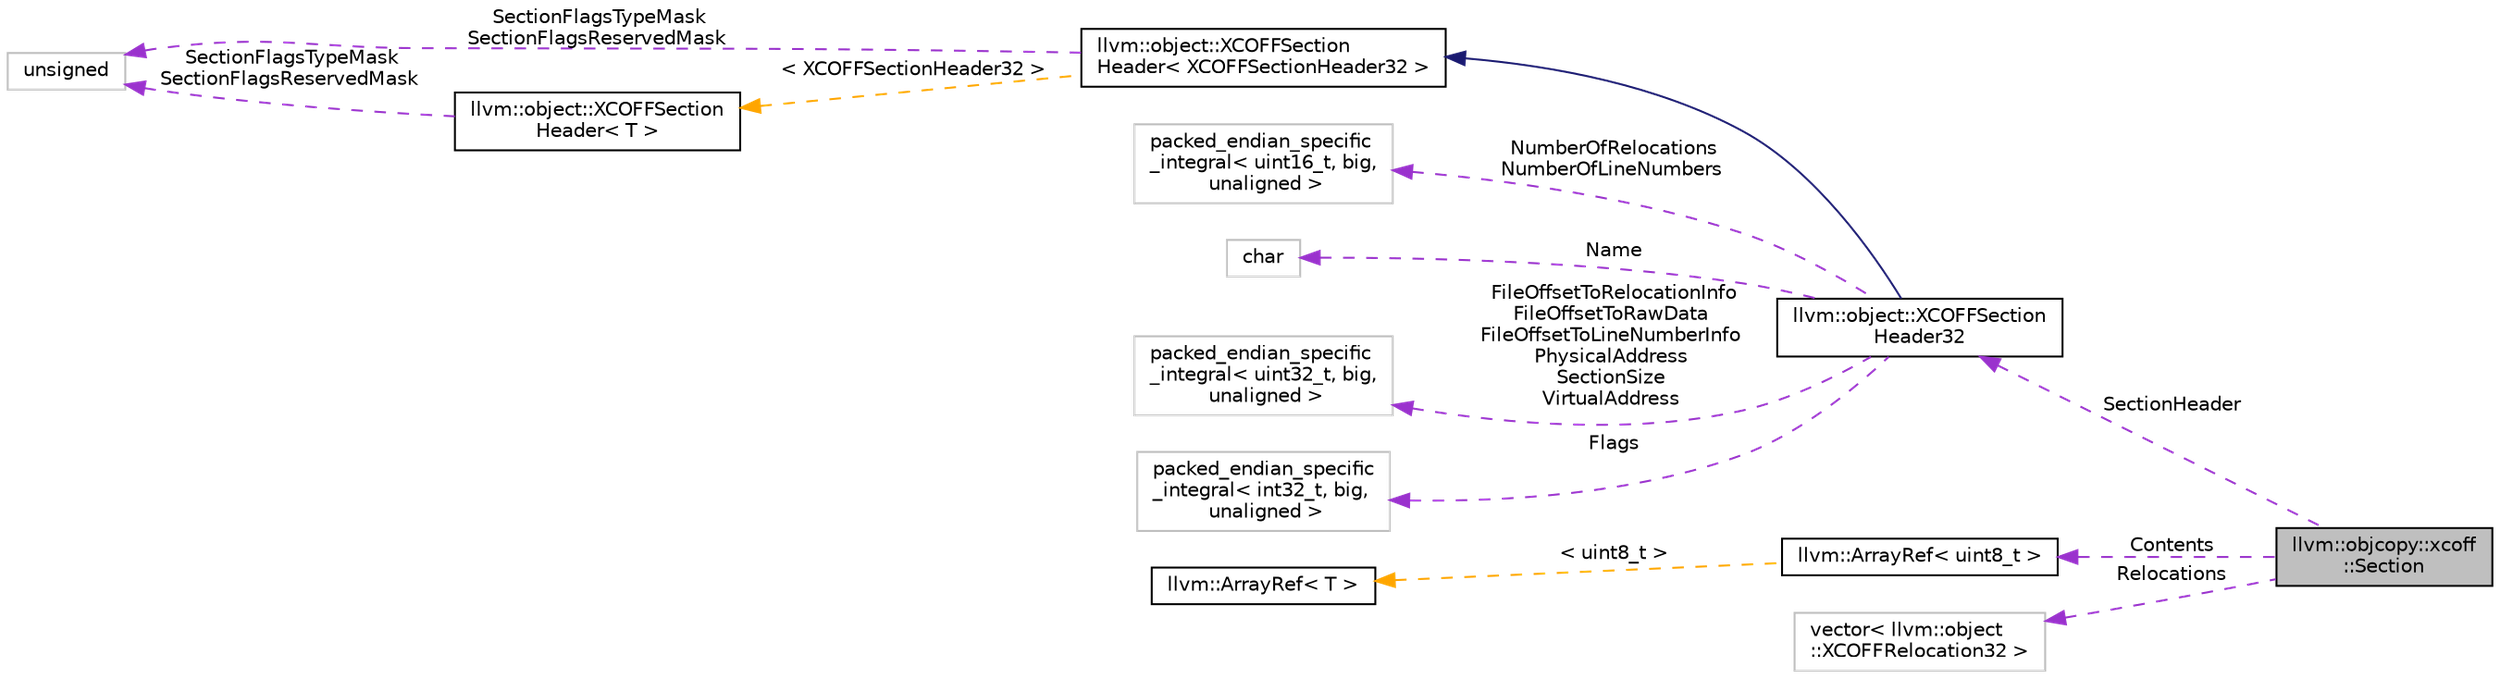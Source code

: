 digraph "llvm::objcopy::xcoff::Section"
{
 // LATEX_PDF_SIZE
  bgcolor="transparent";
  edge [fontname="Helvetica",fontsize="10",labelfontname="Helvetica",labelfontsize="10"];
  node [fontname="Helvetica",fontsize="10",shape=record];
  rankdir="LR";
  Node1 [label="llvm::objcopy::xcoff\l::Section",height=0.2,width=0.4,color="black", fillcolor="grey75", style="filled", fontcolor="black",tooltip=" "];
  Node2 -> Node1 [dir="back",color="darkorchid3",fontsize="10",style="dashed",label=" SectionHeader" ,fontname="Helvetica"];
  Node2 [label="llvm::object::XCOFFSection\lHeader32",height=0.2,width=0.4,color="black",URL="$structllvm_1_1object_1_1XCOFFSectionHeader32.html",tooltip=" "];
  Node3 -> Node2 [dir="back",color="midnightblue",fontsize="10",style="solid",fontname="Helvetica"];
  Node3 [label="llvm::object::XCOFFSection\lHeader\< XCOFFSectionHeader32 \>",height=0.2,width=0.4,color="black",URL="$structllvm_1_1object_1_1XCOFFSectionHeader.html",tooltip=" "];
  Node4 -> Node3 [dir="back",color="darkorchid3",fontsize="10",style="dashed",label=" SectionFlagsTypeMask\nSectionFlagsReservedMask" ,fontname="Helvetica"];
  Node4 [label="unsigned",height=0.2,width=0.4,color="grey75",tooltip=" "];
  Node5 -> Node3 [dir="back",color="orange",fontsize="10",style="dashed",label=" \< XCOFFSectionHeader32 \>" ,fontname="Helvetica"];
  Node5 [label="llvm::object::XCOFFSection\lHeader\< T \>",height=0.2,width=0.4,color="black",URL="$structllvm_1_1object_1_1XCOFFSectionHeader.html",tooltip=" "];
  Node4 -> Node5 [dir="back",color="darkorchid3",fontsize="10",style="dashed",label=" SectionFlagsTypeMask\nSectionFlagsReservedMask" ,fontname="Helvetica"];
  Node6 -> Node2 [dir="back",color="darkorchid3",fontsize="10",style="dashed",label=" NumberOfRelocations\nNumberOfLineNumbers" ,fontname="Helvetica"];
  Node6 [label="packed_endian_specific\l_integral\< uint16_t, big,\l unaligned \>",height=0.2,width=0.4,color="grey75",tooltip=" "];
  Node7 -> Node2 [dir="back",color="darkorchid3",fontsize="10",style="dashed",label=" Name" ,fontname="Helvetica"];
  Node7 [label="char",height=0.2,width=0.4,color="grey75",tooltip=" "];
  Node8 -> Node2 [dir="back",color="darkorchid3",fontsize="10",style="dashed",label=" FileOffsetToRelocationInfo\nFileOffsetToRawData\nFileOffsetToLineNumberInfo\nPhysicalAddress\nSectionSize\nVirtualAddress" ,fontname="Helvetica"];
  Node8 [label="packed_endian_specific\l_integral\< uint32_t, big,\l unaligned \>",height=0.2,width=0.4,color="grey75",tooltip=" "];
  Node9 -> Node2 [dir="back",color="darkorchid3",fontsize="10",style="dashed",label=" Flags" ,fontname="Helvetica"];
  Node9 [label="packed_endian_specific\l_integral\< int32_t, big,\l unaligned \>",height=0.2,width=0.4,color="grey75",tooltip=" "];
  Node10 -> Node1 [dir="back",color="darkorchid3",fontsize="10",style="dashed",label=" Contents" ,fontname="Helvetica"];
  Node10 [label="llvm::ArrayRef\< uint8_t \>",height=0.2,width=0.4,color="black",URL="$classllvm_1_1ArrayRef.html",tooltip=" "];
  Node11 -> Node10 [dir="back",color="orange",fontsize="10",style="dashed",label=" \< uint8_t \>" ,fontname="Helvetica"];
  Node11 [label="llvm::ArrayRef\< T \>",height=0.2,width=0.4,color="black",URL="$classllvm_1_1ArrayRef.html",tooltip="ArrayRef - Represent a constant reference to an array (0 or more elements consecutively in memory),..."];
  Node12 -> Node1 [dir="back",color="darkorchid3",fontsize="10",style="dashed",label=" Relocations" ,fontname="Helvetica"];
  Node12 [label="vector\< llvm::object\l::XCOFFRelocation32 \>",height=0.2,width=0.4,color="grey75",tooltip=" "];
}
